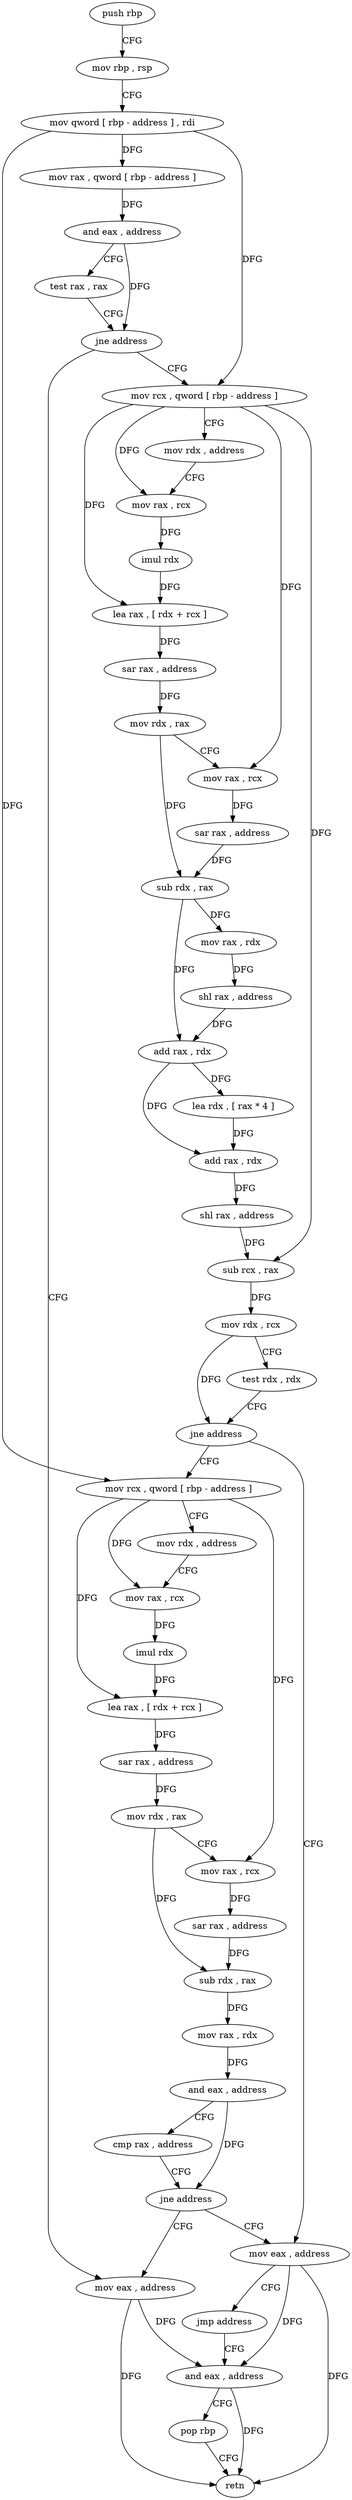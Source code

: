 digraph "func" {
"4482193" [label = "push rbp" ]
"4482194" [label = "mov rbp , rsp" ]
"4482197" [label = "mov qword [ rbp - address ] , rdi" ]
"4482201" [label = "mov rax , qword [ rbp - address ]" ]
"4482205" [label = "and eax , address" ]
"4482208" [label = "test rax , rax" ]
"4482211" [label = "jne address" ]
"4482354" [label = "mov eax , address" ]
"4482217" [label = "mov rcx , qword [ rbp - address ]" ]
"4482359" [label = "and eax , address" ]
"4482221" [label = "mov rdx , address" ]
"4482231" [label = "mov rax , rcx" ]
"4482234" [label = "imul rdx" ]
"4482237" [label = "lea rax , [ rdx + rcx ]" ]
"4482241" [label = "sar rax , address" ]
"4482245" [label = "mov rdx , rax" ]
"4482248" [label = "mov rax , rcx" ]
"4482251" [label = "sar rax , address" ]
"4482255" [label = "sub rdx , rax" ]
"4482258" [label = "mov rax , rdx" ]
"4482261" [label = "shl rax , address" ]
"4482265" [label = "add rax , rdx" ]
"4482268" [label = "lea rdx , [ rax * 4 ]" ]
"4482276" [label = "add rax , rdx" ]
"4482279" [label = "shl rax , address" ]
"4482283" [label = "sub rcx , rax" ]
"4482286" [label = "mov rdx , rcx" ]
"4482289" [label = "test rdx , rdx" ]
"4482292" [label = "jne address" ]
"4482347" [label = "mov eax , address" ]
"4482294" [label = "mov rcx , qword [ rbp - address ]" ]
"4482352" [label = "jmp address" ]
"4482298" [label = "mov rdx , address" ]
"4482308" [label = "mov rax , rcx" ]
"4482311" [label = "imul rdx" ]
"4482314" [label = "lea rax , [ rdx + rcx ]" ]
"4482318" [label = "sar rax , address" ]
"4482322" [label = "mov rdx , rax" ]
"4482325" [label = "mov rax , rcx" ]
"4482328" [label = "sar rax , address" ]
"4482332" [label = "sub rdx , rax" ]
"4482335" [label = "mov rax , rdx" ]
"4482338" [label = "and eax , address" ]
"4482341" [label = "cmp rax , address" ]
"4482345" [label = "jne address" ]
"4482362" [label = "pop rbp" ]
"4482363" [label = "retn" ]
"4482193" -> "4482194" [ label = "CFG" ]
"4482194" -> "4482197" [ label = "CFG" ]
"4482197" -> "4482201" [ label = "DFG" ]
"4482197" -> "4482217" [ label = "DFG" ]
"4482197" -> "4482294" [ label = "DFG" ]
"4482201" -> "4482205" [ label = "DFG" ]
"4482205" -> "4482208" [ label = "CFG" ]
"4482205" -> "4482211" [ label = "DFG" ]
"4482208" -> "4482211" [ label = "CFG" ]
"4482211" -> "4482354" [ label = "CFG" ]
"4482211" -> "4482217" [ label = "CFG" ]
"4482354" -> "4482359" [ label = "DFG" ]
"4482354" -> "4482363" [ label = "DFG" ]
"4482217" -> "4482221" [ label = "CFG" ]
"4482217" -> "4482231" [ label = "DFG" ]
"4482217" -> "4482237" [ label = "DFG" ]
"4482217" -> "4482248" [ label = "DFG" ]
"4482217" -> "4482283" [ label = "DFG" ]
"4482359" -> "4482362" [ label = "CFG" ]
"4482359" -> "4482363" [ label = "DFG" ]
"4482221" -> "4482231" [ label = "CFG" ]
"4482231" -> "4482234" [ label = "DFG" ]
"4482234" -> "4482237" [ label = "DFG" ]
"4482237" -> "4482241" [ label = "DFG" ]
"4482241" -> "4482245" [ label = "DFG" ]
"4482245" -> "4482248" [ label = "CFG" ]
"4482245" -> "4482255" [ label = "DFG" ]
"4482248" -> "4482251" [ label = "DFG" ]
"4482251" -> "4482255" [ label = "DFG" ]
"4482255" -> "4482258" [ label = "DFG" ]
"4482255" -> "4482265" [ label = "DFG" ]
"4482258" -> "4482261" [ label = "DFG" ]
"4482261" -> "4482265" [ label = "DFG" ]
"4482265" -> "4482268" [ label = "DFG" ]
"4482265" -> "4482276" [ label = "DFG" ]
"4482268" -> "4482276" [ label = "DFG" ]
"4482276" -> "4482279" [ label = "DFG" ]
"4482279" -> "4482283" [ label = "DFG" ]
"4482283" -> "4482286" [ label = "DFG" ]
"4482286" -> "4482289" [ label = "CFG" ]
"4482286" -> "4482292" [ label = "DFG" ]
"4482289" -> "4482292" [ label = "CFG" ]
"4482292" -> "4482347" [ label = "CFG" ]
"4482292" -> "4482294" [ label = "CFG" ]
"4482347" -> "4482352" [ label = "CFG" ]
"4482347" -> "4482359" [ label = "DFG" ]
"4482347" -> "4482363" [ label = "DFG" ]
"4482294" -> "4482298" [ label = "CFG" ]
"4482294" -> "4482308" [ label = "DFG" ]
"4482294" -> "4482314" [ label = "DFG" ]
"4482294" -> "4482325" [ label = "DFG" ]
"4482352" -> "4482359" [ label = "CFG" ]
"4482298" -> "4482308" [ label = "CFG" ]
"4482308" -> "4482311" [ label = "DFG" ]
"4482311" -> "4482314" [ label = "DFG" ]
"4482314" -> "4482318" [ label = "DFG" ]
"4482318" -> "4482322" [ label = "DFG" ]
"4482322" -> "4482325" [ label = "CFG" ]
"4482322" -> "4482332" [ label = "DFG" ]
"4482325" -> "4482328" [ label = "DFG" ]
"4482328" -> "4482332" [ label = "DFG" ]
"4482332" -> "4482335" [ label = "DFG" ]
"4482335" -> "4482338" [ label = "DFG" ]
"4482338" -> "4482341" [ label = "CFG" ]
"4482338" -> "4482345" [ label = "DFG" ]
"4482341" -> "4482345" [ label = "CFG" ]
"4482345" -> "4482354" [ label = "CFG" ]
"4482345" -> "4482347" [ label = "CFG" ]
"4482362" -> "4482363" [ label = "CFG" ]
}
